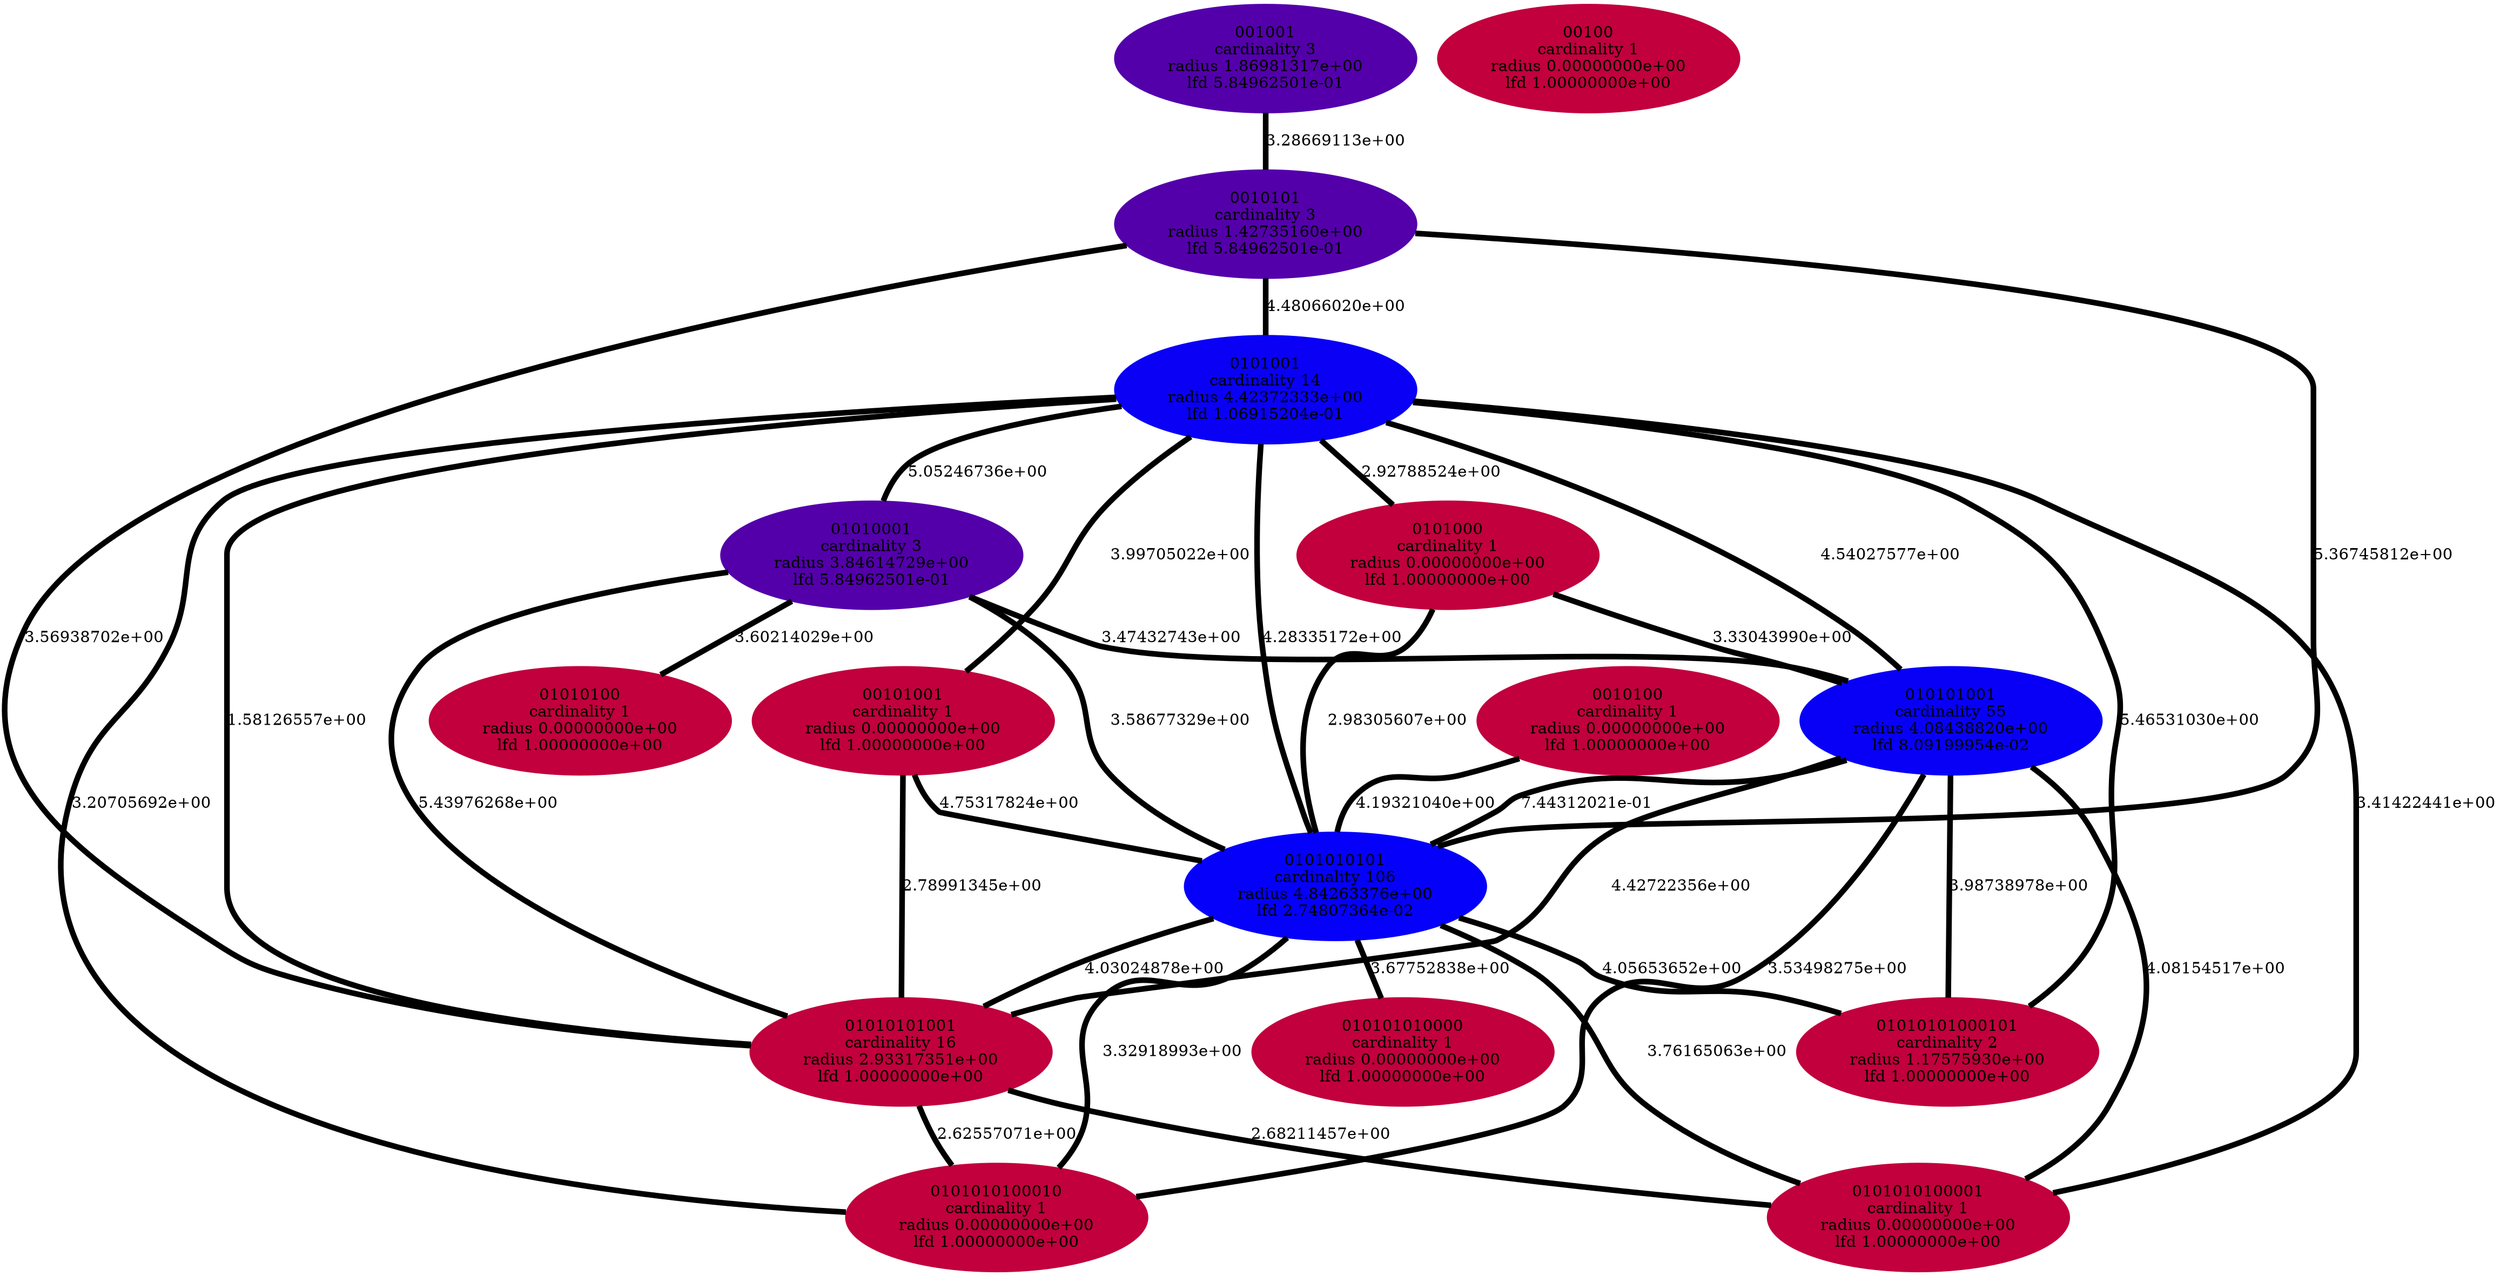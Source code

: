graph stationary_probabilities_optimal_38 {
    edge[style=solid, penwidth="5", labeldistance="10"]
    010101001 [label="010101001\ncardinality 55\nradius 4.08438820e+00\nlfd 8.09199954e-02", color="#0800F6", style="filled"]
    00101001 [label="00101001\ncardinality 1\nradius 0.00000000e+00\nlfd 1.00000000e+00", color="#C1003D", style="filled"]
    01010101001 [label="01010101001\ncardinality 16\nradius 2.93317351e+00\nlfd 1.00000000e+00", color="#C1003D", style="filled"]
    01010100 [label="01010100\ncardinality 1\nradius 0.00000000e+00\nlfd 1.00000000e+00", color="#C1003D", style="filled"]
    00100 [label="00100\ncardinality 1\nradius 0.00000000e+00\nlfd 1.00000000e+00", color="#C1003D", style="filled"]
    0101010100001 [label="0101010100001\ncardinality 1\nradius 0.00000000e+00\nlfd 1.00000000e+00", color="#C1003D", style="filled"]
    0101010100010 [label="0101010100010\ncardinality 1\nradius 0.00000000e+00\nlfd 1.00000000e+00", color="#C1003D", style="filled"]
    010101010000 [label="010101010000\ncardinality 1\nradius 0.00000000e+00\nlfd 1.00000000e+00", color="#C1003D", style="filled"]
    01010001 [label="01010001\ncardinality 3\nradius 3.84614729e+00\nlfd 5.84962501e-01", color="#5300AB", style="filled"]
    0010101 [label="0010101\ncardinality 3\nradius 1.42735160e+00\nlfd 5.84962501e-01", color="#5300AB", style="filled"]
    0101001 [label="0101001\ncardinality 14\nradius 4.42372333e+00\nlfd 1.06915204e-01", color="#0900F5", style="filled"]
    001001 [label="001001\ncardinality 3\nradius 1.86981317e+00\nlfd 5.84962501e-01", color="#5300AB", style="filled"]
    0101000 [label="0101000\ncardinality 1\nradius 0.00000000e+00\nlfd 1.00000000e+00", color="#C1003D", style="filled"]
    01010101000101 [label="01010101000101\ncardinality 2\nradius 1.17575930e+00\nlfd 1.00000000e+00", color="#C1003D", style="filled"]
    0010100 [label="0010100\ncardinality 1\nradius 0.00000000e+00\nlfd 1.00000000e+00", color="#C1003D", style="filled"]
    0101010101 [label="0101010101\ncardinality 106\nradius 4.84263376e+00\nlfd 2.74807364e-02", color="#0500F9", style="filled"]
    01010101001 -- 0101010100010 [label="2.62557071e+00"]
    0101010101 -- 0101010100001 [label="3.76165063e+00"]
    010101001 -- 0101010100010 [label="3.53498275e+00"]
    0010101 -- 0101001 [label="4.48066020e+00"]
    0101001 -- 0101000 [label="2.92788524e+00"]
    010101001 -- 01010101000101 [label="3.98738978e+00"]
    0101001 -- 0101010101 [label="4.28335172e+00"]
    0101001 -- 01010101001 [label="1.58126557e+00"]
    0101001 -- 01010001 [label="5.05246736e+00"]
    0101010101 -- 0101010100010 [label="3.32918993e+00"]
    00101001 -- 0101010101 [label="4.75317824e+00"]
    0101000 -- 0101010101 [label="2.98305607e+00"]
    0010101 -- 0101010101 [label="5.36745812e+00"]
    01010101001 -- 0101010100001 [label="2.68211457e+00"]
    0101001 -- 0101010100001 [label="3.41422441e+00"]
    0101001 -- 01010101000101 [label="5.46531030e+00"]
    0101000 -- 010101001 [label="3.33043990e+00"]
    0101001 -- 00101001 [label="3.99705022e+00"]
    0010101 -- 01010101001 [label="3.56938702e+00"]
    0101010101 -- 010101010000 [label="3.67752838e+00"]
    00101001 -- 01010101001 [label="2.78991345e+00"]
    01010001 -- 01010100 [label="3.60214029e+00"]
    010101001 -- 0101010100001 [label="4.08154517e+00"]
    0101001 -- 0101010100010 [label="3.20705692e+00"]
    01010001 -- 01010101001 [label="5.43976268e+00"]
    010101001 -- 0101010101 [label="7.44312021e-01"]
    0101010101 -- 01010101001 [label="4.03024878e+00"]
    010101001 -- 01010101001 [label="4.42722356e+00"]
    001001 -- 0010101 [label="3.28669113e+00"]
    0101001 -- 010101001 [label="4.54027577e+00"]
    0010100 -- 0101010101 [label="4.19321040e+00"]
    0101010101 -- 01010101000101 [label="4.05653652e+00"]
    01010001 -- 010101001 [label="3.47432743e+00"]
    01010001 -- 0101010101 [label="3.58677329e+00"]
}
